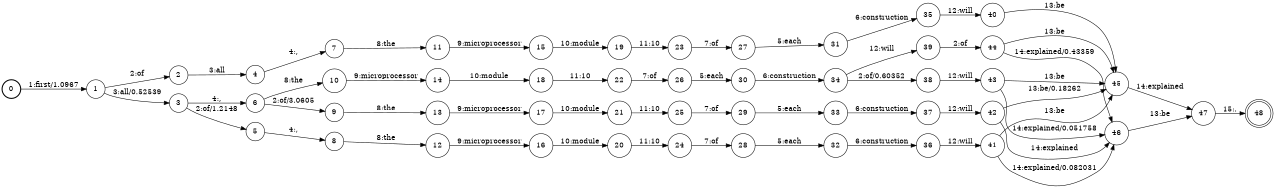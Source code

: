 digraph FST {
rankdir = LR;
size = "8.5,11";
label = "";
center = 1;
orientation = Portrait;
ranksep = "0.4";
nodesep = "0.25";
0 [label = "0", shape = circle, style = bold, fontsize = 14]
	0 -> 1 [label = "1:first/1.0967", fontsize = 14];
1 [label = "1", shape = circle, style = solid, fontsize = 14]
	1 -> 3 [label = "3:all/0.52539", fontsize = 14];
	1 -> 2 [label = "2:of", fontsize = 14];
2 [label = "2", shape = circle, style = solid, fontsize = 14]
	2 -> 4 [label = "3:all", fontsize = 14];
3 [label = "3", shape = circle, style = solid, fontsize = 14]
	3 -> 6 [label = "4:,", fontsize = 14];
	3 -> 5 [label = "2:of/1.2148", fontsize = 14];
4 [label = "4", shape = circle, style = solid, fontsize = 14]
	4 -> 7 [label = "4:,", fontsize = 14];
5 [label = "5", shape = circle, style = solid, fontsize = 14]
	5 -> 8 [label = "4:,", fontsize = 14];
6 [label = "6", shape = circle, style = solid, fontsize = 14]
	6 -> 9 [label = "2:of/3.0605", fontsize = 14];
	6 -> 10 [label = "8:the", fontsize = 14];
7 [label = "7", shape = circle, style = solid, fontsize = 14]
	7 -> 11 [label = "8:the", fontsize = 14];
8 [label = "8", shape = circle, style = solid, fontsize = 14]
	8 -> 12 [label = "8:the", fontsize = 14];
9 [label = "9", shape = circle, style = solid, fontsize = 14]
	9 -> 13 [label = "8:the", fontsize = 14];
10 [label = "10", shape = circle, style = solid, fontsize = 14]
	10 -> 14 [label = "9:microprocessor", fontsize = 14];
11 [label = "11", shape = circle, style = solid, fontsize = 14]
	11 -> 15 [label = "9:microprocessor", fontsize = 14];
12 [label = "12", shape = circle, style = solid, fontsize = 14]
	12 -> 16 [label = "9:microprocessor", fontsize = 14];
13 [label = "13", shape = circle, style = solid, fontsize = 14]
	13 -> 17 [label = "9:microprocessor", fontsize = 14];
14 [label = "14", shape = circle, style = solid, fontsize = 14]
	14 -> 18 [label = "10:module", fontsize = 14];
15 [label = "15", shape = circle, style = solid, fontsize = 14]
	15 -> 19 [label = "10:module", fontsize = 14];
16 [label = "16", shape = circle, style = solid, fontsize = 14]
	16 -> 20 [label = "10:module", fontsize = 14];
17 [label = "17", shape = circle, style = solid, fontsize = 14]
	17 -> 21 [label = "10:module", fontsize = 14];
18 [label = "18", shape = circle, style = solid, fontsize = 14]
	18 -> 22 [label = "11:10", fontsize = 14];
19 [label = "19", shape = circle, style = solid, fontsize = 14]
	19 -> 23 [label = "11:10", fontsize = 14];
20 [label = "20", shape = circle, style = solid, fontsize = 14]
	20 -> 24 [label = "11:10", fontsize = 14];
21 [label = "21", shape = circle, style = solid, fontsize = 14]
	21 -> 25 [label = "11:10", fontsize = 14];
22 [label = "22", shape = circle, style = solid, fontsize = 14]
	22 -> 26 [label = "7:of", fontsize = 14];
23 [label = "23", shape = circle, style = solid, fontsize = 14]
	23 -> 27 [label = "7:of", fontsize = 14];
24 [label = "24", shape = circle, style = solid, fontsize = 14]
	24 -> 28 [label = "7:of", fontsize = 14];
25 [label = "25", shape = circle, style = solid, fontsize = 14]
	25 -> 29 [label = "7:of", fontsize = 14];
26 [label = "26", shape = circle, style = solid, fontsize = 14]
	26 -> 30 [label = "5:each", fontsize = 14];
27 [label = "27", shape = circle, style = solid, fontsize = 14]
	27 -> 31 [label = "5:each", fontsize = 14];
28 [label = "28", shape = circle, style = solid, fontsize = 14]
	28 -> 32 [label = "5:each", fontsize = 14];
29 [label = "29", shape = circle, style = solid, fontsize = 14]
	29 -> 33 [label = "5:each", fontsize = 14];
30 [label = "30", shape = circle, style = solid, fontsize = 14]
	30 -> 34 [label = "6:construction", fontsize = 14];
31 [label = "31", shape = circle, style = solid, fontsize = 14]
	31 -> 35 [label = "6:construction", fontsize = 14];
32 [label = "32", shape = circle, style = solid, fontsize = 14]
	32 -> 36 [label = "6:construction", fontsize = 14];
33 [label = "33", shape = circle, style = solid, fontsize = 14]
	33 -> 37 [label = "6:construction", fontsize = 14];
34 [label = "34", shape = circle, style = solid, fontsize = 14]
	34 -> 38 [label = "2:of/0.60352", fontsize = 14];
	34 -> 39 [label = "12:will", fontsize = 14];
35 [label = "35", shape = circle, style = solid, fontsize = 14]
	35 -> 40 [label = "12:will", fontsize = 14];
36 [label = "36", shape = circle, style = solid, fontsize = 14]
	36 -> 41 [label = "12:will", fontsize = 14];
37 [label = "37", shape = circle, style = solid, fontsize = 14]
	37 -> 42 [label = "12:will", fontsize = 14];
38 [label = "38", shape = circle, style = solid, fontsize = 14]
	38 -> 43 [label = "12:will", fontsize = 14];
39 [label = "39", shape = circle, style = solid, fontsize = 14]
	39 -> 44 [label = "2:of", fontsize = 14];
40 [label = "40", shape = circle, style = solid, fontsize = 14]
	40 -> 45 [label = "13:be", fontsize = 14];
41 [label = "41", shape = circle, style = solid, fontsize = 14]
	41 -> 45 [label = "13:be", fontsize = 14];
	41 -> 46 [label = "14:explained/0.082031", fontsize = 14];
42 [label = "42", shape = circle, style = solid, fontsize = 14]
	42 -> 45 [label = "13:be/0.18262", fontsize = 14];
	42 -> 46 [label = "14:explained", fontsize = 14];
43 [label = "43", shape = circle, style = solid, fontsize = 14]
	43 -> 45 [label = "13:be", fontsize = 14];
	43 -> 46 [label = "14:explained/0.051758", fontsize = 14];
44 [label = "44", shape = circle, style = solid, fontsize = 14]
	44 -> 45 [label = "13:be", fontsize = 14];
	44 -> 46 [label = "14:explained/0.43359", fontsize = 14];
45 [label = "45", shape = circle, style = solid, fontsize = 14]
	45 -> 47 [label = "14:explained", fontsize = 14];
46 [label = "46", shape = circle, style = solid, fontsize = 14]
	46 -> 47 [label = "13:be", fontsize = 14];
47 [label = "47", shape = circle, style = solid, fontsize = 14]
	47 -> 48 [label = "15:.", fontsize = 14];
48 [label = "48", shape = doublecircle, style = solid, fontsize = 14]
}
